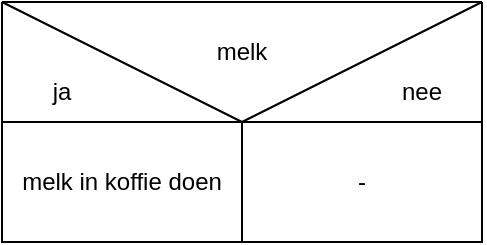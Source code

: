 <mxfile>
    <diagram id="9W4H49VsgdHKXsilKrzv" name="Page-1">
        <mxGraphModel dx="490" dy="471" grid="1" gridSize="10" guides="1" tooltips="1" connect="1" arrows="1" fold="1" page="1" pageScale="1" pageWidth="850" pageHeight="1100" math="0" shadow="0">
            <root>
                <mxCell id="0"/>
                <mxCell id="1" parent="0"/>
                <mxCell id="3" value="" style="endArrow=none;html=1;" edge="1" parent="1">
                    <mxGeometry width="50" height="50" relative="1" as="geometry">
                        <mxPoint x="80" y="80" as="sourcePoint"/>
                        <mxPoint x="320" y="80" as="targetPoint"/>
                    </mxGeometry>
                </mxCell>
                <mxCell id="4" value="" style="endArrow=none;html=1;" edge="1" parent="1">
                    <mxGeometry width="50" height="50" relative="1" as="geometry">
                        <mxPoint x="200" y="140" as="sourcePoint"/>
                        <mxPoint x="320" y="80" as="targetPoint"/>
                    </mxGeometry>
                </mxCell>
                <mxCell id="5" value="" style="endArrow=none;html=1;" edge="1" parent="1">
                    <mxGeometry width="50" height="50" relative="1" as="geometry">
                        <mxPoint x="200" y="140" as="sourcePoint"/>
                        <mxPoint x="80" y="80" as="targetPoint"/>
                    </mxGeometry>
                </mxCell>
                <mxCell id="6" value="" style="endArrow=none;html=1;" edge="1" parent="1">
                    <mxGeometry width="50" height="50" relative="1" as="geometry">
                        <mxPoint x="320" y="140" as="sourcePoint"/>
                        <mxPoint x="320" y="80" as="targetPoint"/>
                    </mxGeometry>
                </mxCell>
                <mxCell id="7" value="" style="endArrow=none;html=1;" edge="1" parent="1">
                    <mxGeometry width="50" height="50" relative="1" as="geometry">
                        <mxPoint x="80" y="140" as="sourcePoint"/>
                        <mxPoint x="80" y="80" as="targetPoint"/>
                    </mxGeometry>
                </mxCell>
                <mxCell id="8" value="" style="endArrow=none;html=1;startArrow=none;" edge="1" parent="1" source="11">
                    <mxGeometry width="50" height="50" relative="1" as="geometry">
                        <mxPoint x="80" y="140" as="sourcePoint"/>
                        <mxPoint x="320" y="140" as="targetPoint"/>
                    </mxGeometry>
                </mxCell>
                <mxCell id="9" value="melk" style="text;html=1;strokeColor=none;fillColor=none;align=center;verticalAlign=middle;whiteSpace=wrap;rounded=0;" vertex="1" parent="1">
                    <mxGeometry x="170" y="90" width="60" height="30" as="geometry"/>
                </mxCell>
                <mxCell id="10" value="ja" style="text;html=1;strokeColor=none;fillColor=none;align=center;verticalAlign=middle;whiteSpace=wrap;rounded=0;" vertex="1" parent="1">
                    <mxGeometry x="80" y="110" width="60" height="30" as="geometry"/>
                </mxCell>
                <mxCell id="12" value="" style="endArrow=none;html=1;entryX=1;entryY=1;entryDx=0;entryDy=0;" edge="1" parent="1" target="11">
                    <mxGeometry width="50" height="50" relative="1" as="geometry">
                        <mxPoint x="80" y="140" as="sourcePoint"/>
                        <mxPoint x="320" y="140" as="targetPoint"/>
                    </mxGeometry>
                </mxCell>
                <mxCell id="11" value="nee" style="text;html=1;strokeColor=none;fillColor=none;align=center;verticalAlign=middle;whiteSpace=wrap;rounded=0;" vertex="1" parent="1">
                    <mxGeometry x="260" y="110" width="60" height="30" as="geometry"/>
                </mxCell>
                <mxCell id="13" value="melk in koffie doen" style="rounded=0;whiteSpace=wrap;html=1;" vertex="1" parent="1">
                    <mxGeometry x="80" y="140" width="120" height="60" as="geometry"/>
                </mxCell>
                <mxCell id="14" value="-" style="rounded=0;whiteSpace=wrap;html=1;" vertex="1" parent="1">
                    <mxGeometry x="200" y="140" width="120" height="60" as="geometry"/>
                </mxCell>
            </root>
        </mxGraphModel>
    </diagram>
</mxfile>